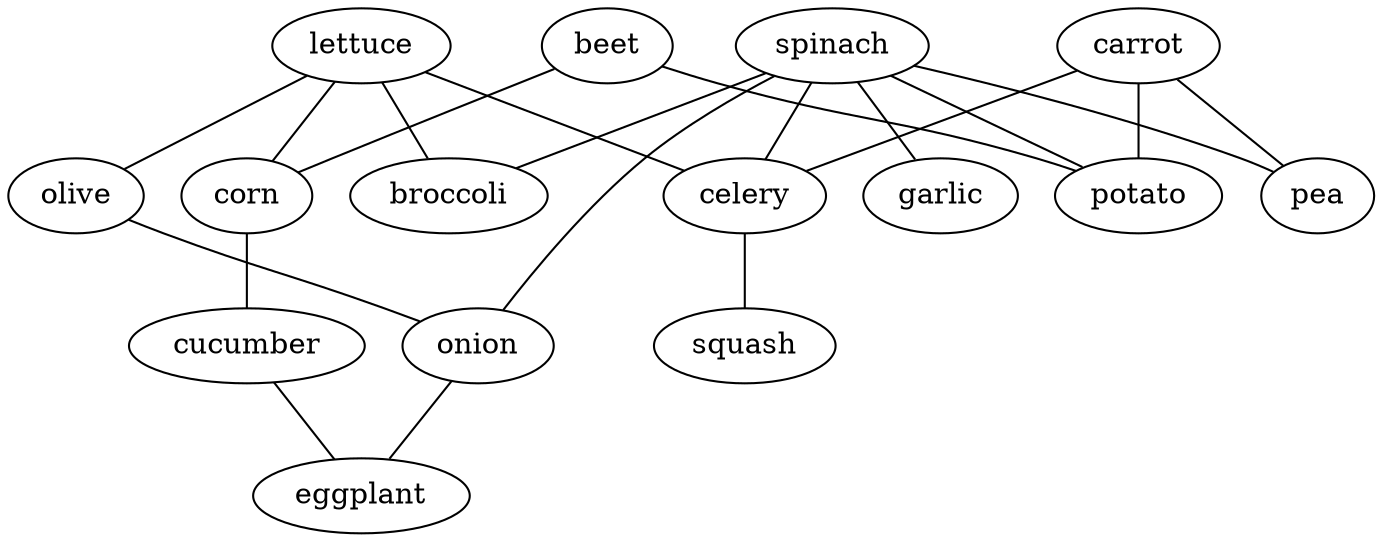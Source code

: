 strict graph G {
lettuce;
carrot;
spinach;
celery;
beet;
pea;
corn;
squash;
cucumber;
olive;
broccoli;
onion;
potato;
eggplant;
garlic;
lettuce -- olive  [weight=1];
lettuce -- celery  [weight=1];
lettuce -- corn  [weight=1];
lettuce -- broccoli  [weight=1];
carrot -- celery  [weight=1];
carrot -- potato  [weight=1];
carrot -- pea  [weight=1];
spinach -- onion  [weight=1];
spinach -- potato  [weight=1];
spinach -- broccoli  [weight=1];
spinach -- celery  [weight=1];
spinach -- garlic  [weight=1];
spinach -- pea  [weight=1];
celery -- squash  [weight=1];
beet -- corn  [weight=1];
beet -- potato  [weight=1];
corn -- cucumber  [weight=1];
cucumber -- eggplant  [weight=1];
olive -- onion  [weight=1];
onion -- eggplant  [weight=1];
}
